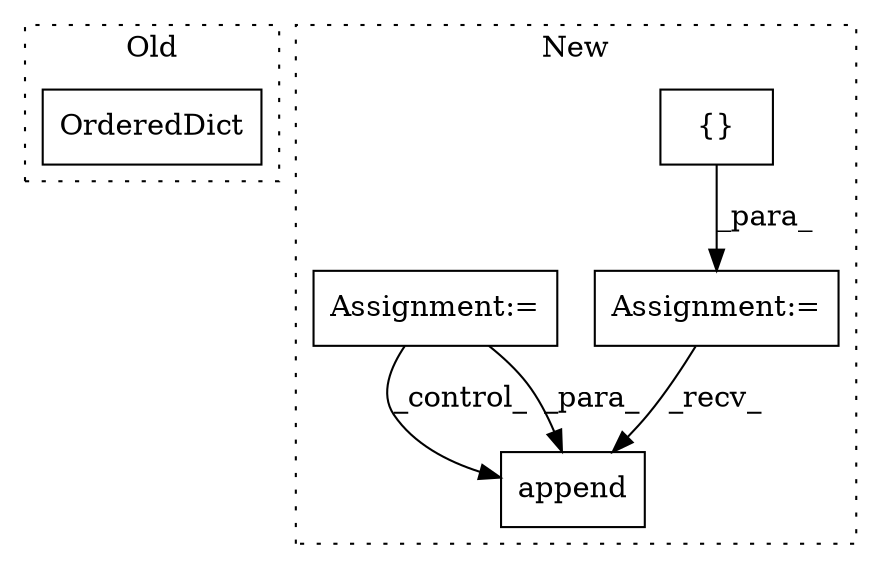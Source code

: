 digraph G {
subgraph cluster0 {
1 [label="OrderedDict" a="32" s="7799,7819" l="12,1" shape="box"];
label = "Old";
style="dotted";
}
subgraph cluster1 {
2 [label="append" a="32" s="7732,7780" l="18,2" shape="box"];
3 [label="Assignment:=" a="7" s="7413" l="1" shape="box"];
4 [label="{}" a="4" s="7441" l="2" shape="box"];
5 [label="Assignment:=" a="7" s="7451,7561" l="79,2" shape="box"];
label = "New";
style="dotted";
}
3 -> 2 [label="_recv_"];
4 -> 3 [label="_para_"];
5 -> 2 [label="_control_"];
5 -> 2 [label="_para_"];
}